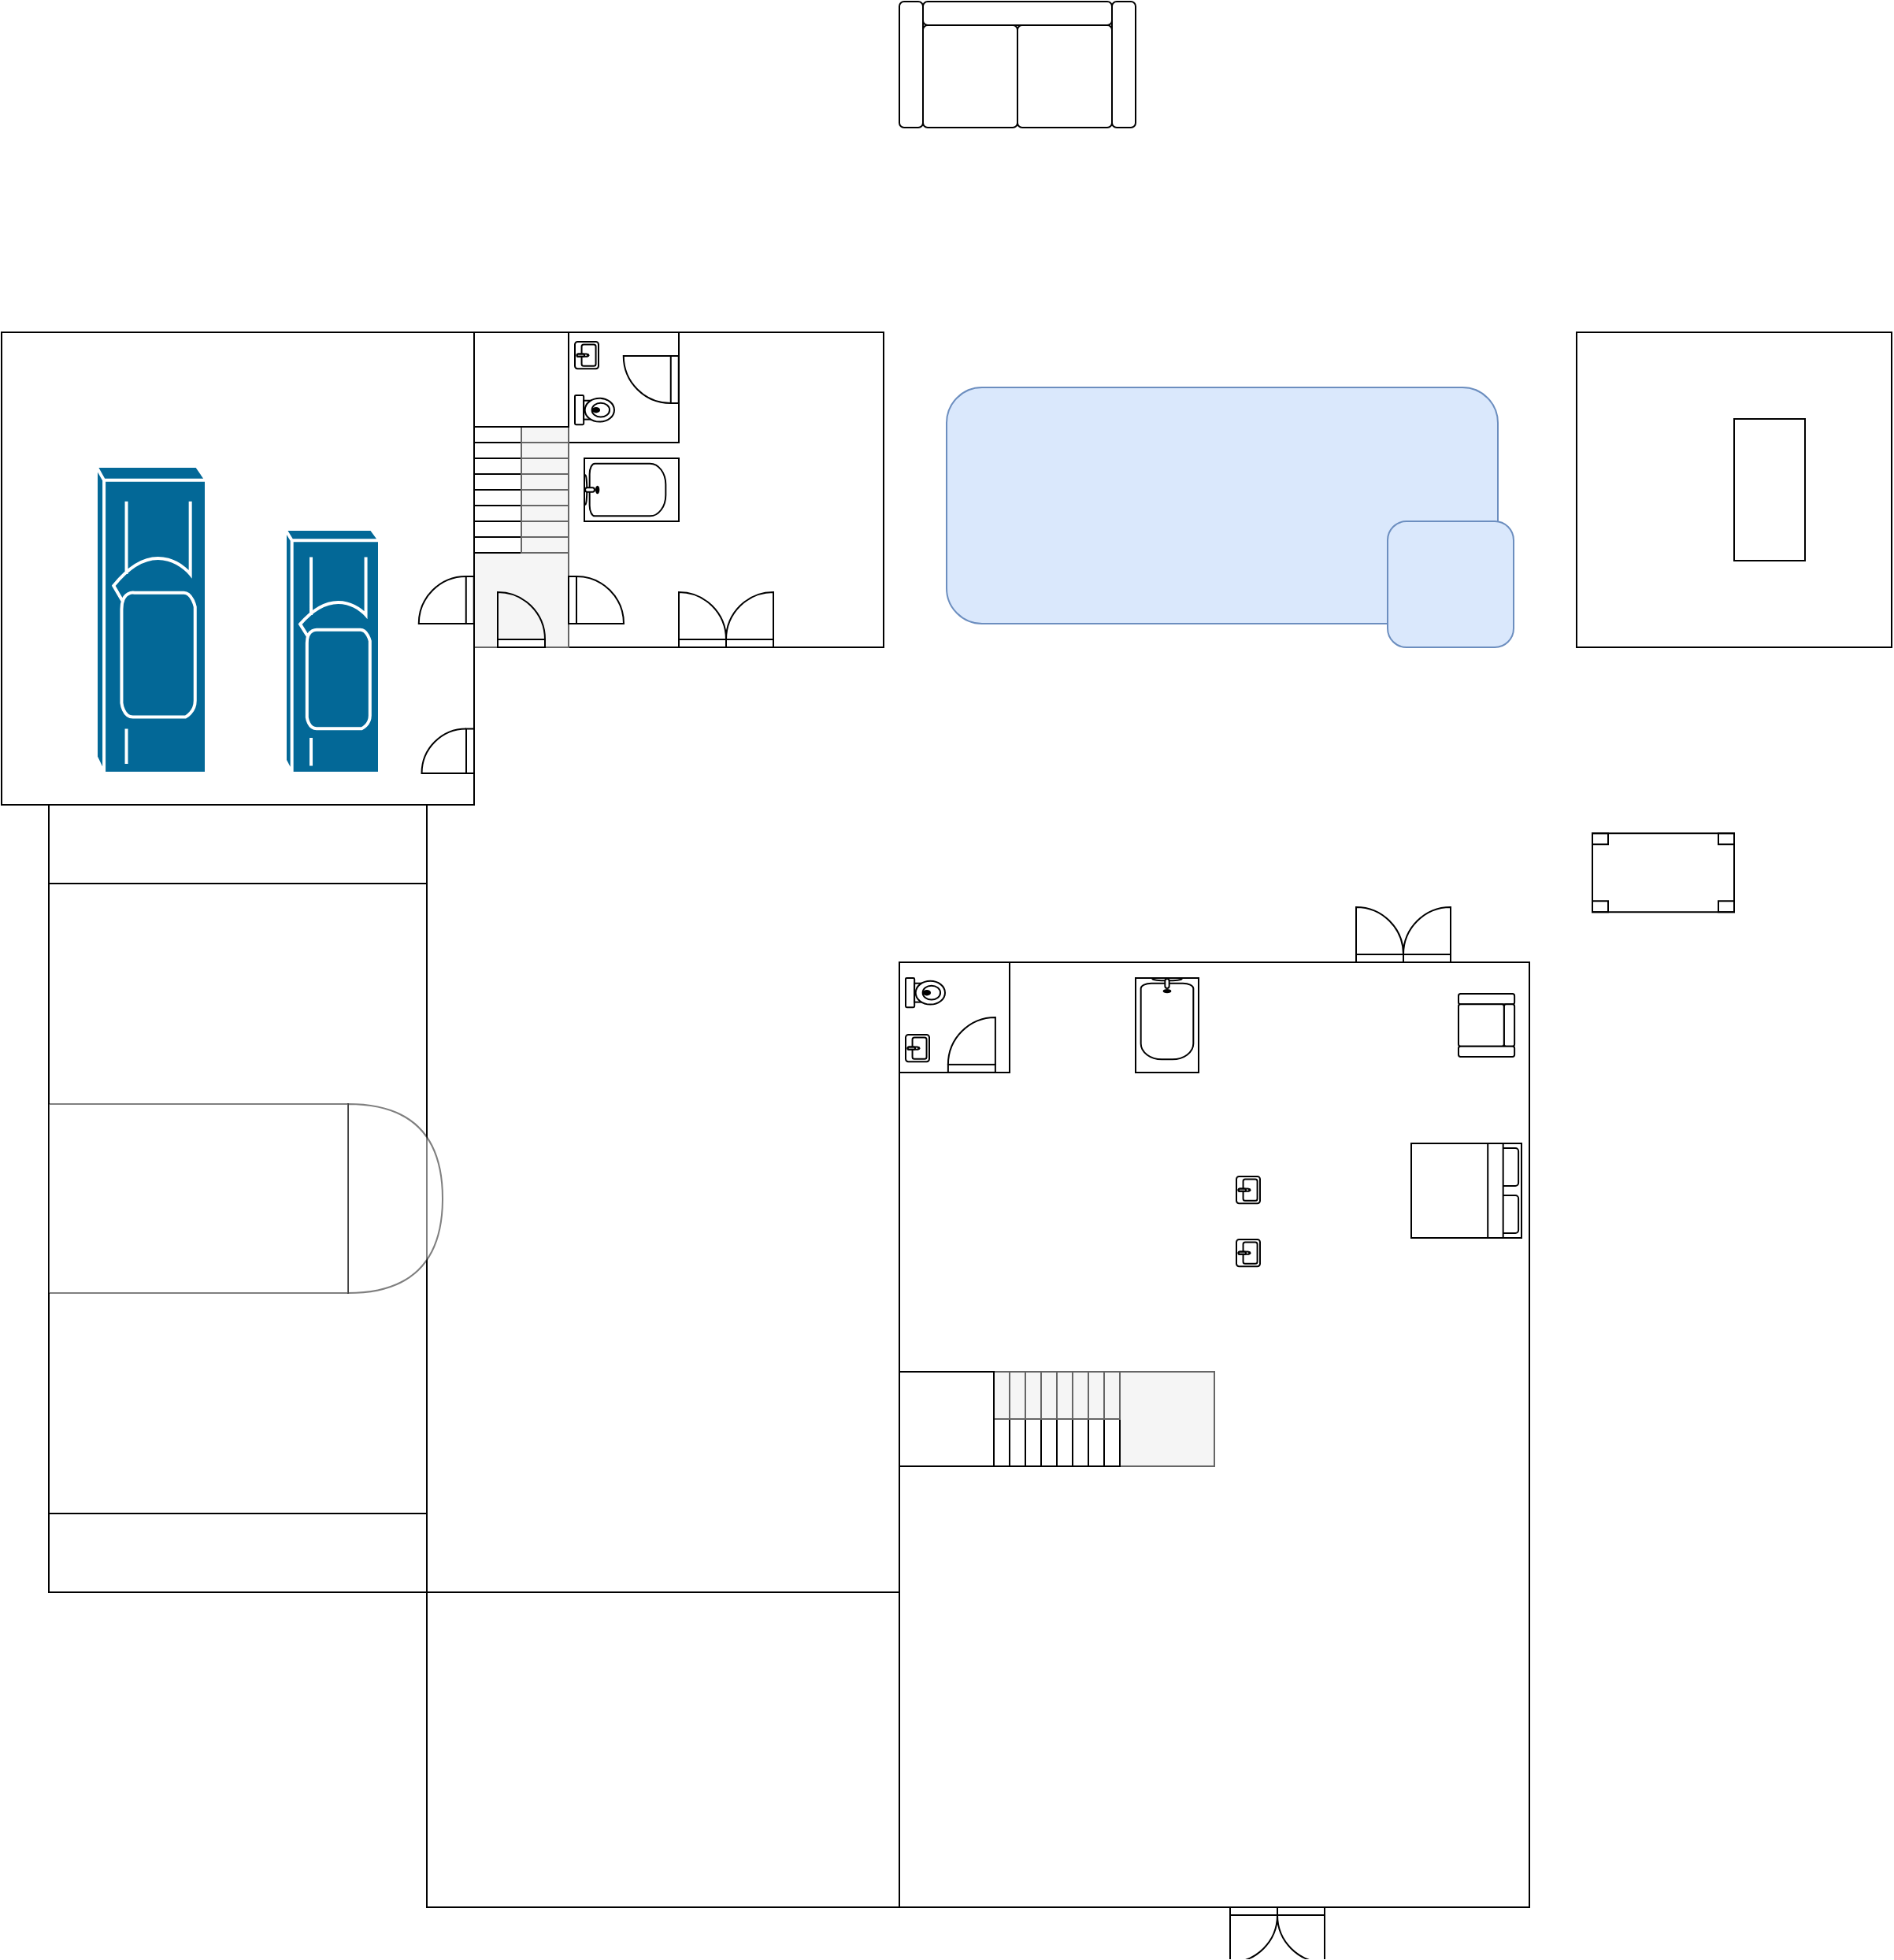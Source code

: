 <mxfile version="20.2.7" type="github">
  <diagram id="_7Dfbz3EUjFL6eM74Pef" name="Page-1">
    <mxGraphModel dx="914" dy="1868" grid="1" gridSize="10" guides="1" tooltips="1" connect="1" arrows="1" fold="1" page="1" pageScale="1" pageWidth="850" pageHeight="1100" math="0" shadow="0">
      <root>
        <mxCell id="0" />
        <mxCell id="1" parent="0" />
        <mxCell id="GfFxDOf_tTCWFlTfAi5V-37" value="" style="rounded=0;whiteSpace=wrap;html=1;" vertex="1" parent="1">
          <mxGeometry x="570" y="400" width="400" height="600" as="geometry" />
        </mxCell>
        <mxCell id="GfFxDOf_tTCWFlTfAi5V-144" value="" style="rounded=0;whiteSpace=wrap;html=1;sketch=0;" vertex="1" parent="1">
          <mxGeometry x="570" y="400" width="70" height="70" as="geometry" />
        </mxCell>
        <mxCell id="GfFxDOf_tTCWFlTfAi5V-13" value="" style="whiteSpace=wrap;html=1;aspect=fixed;" vertex="1" parent="1">
          <mxGeometry x="360" width="200" height="200" as="geometry" />
        </mxCell>
        <mxCell id="GfFxDOf_tTCWFlTfAi5V-88" value="" style="rounded=0;whiteSpace=wrap;html=1;sketch=0;fillColor=#f5f5f5;fontColor=#333333;strokeColor=#666666;" vertex="1" parent="1">
          <mxGeometry x="300" y="140" width="60" height="60" as="geometry" />
        </mxCell>
        <mxCell id="GfFxDOf_tTCWFlTfAi5V-143" value="" style="rounded=0;whiteSpace=wrap;html=1;sketch=0;" vertex="1" parent="1">
          <mxGeometry x="360" width="70" height="70" as="geometry" />
        </mxCell>
        <mxCell id="GfFxDOf_tTCWFlTfAi5V-1" value="" style="shape=process;whiteSpace=wrap;html=1;backgroundOutline=1;direction=south;" vertex="1" parent="1">
          <mxGeometry x="30" y="300" width="240" height="500" as="geometry" />
        </mxCell>
        <mxCell id="GfFxDOf_tTCWFlTfAi5V-4" value="" style="whiteSpace=wrap;html=1;" vertex="1" parent="1">
          <mxGeometry x="270" y="800" width="300" height="200" as="geometry" />
        </mxCell>
        <mxCell id="GfFxDOf_tTCWFlTfAi5V-5" value="" style="whiteSpace=wrap;html=1;aspect=fixed;" vertex="1" parent="1">
          <mxGeometry width="300" height="300" as="geometry" />
        </mxCell>
        <mxCell id="GfFxDOf_tTCWFlTfAi5V-10" value="" style="verticalLabelPosition=bottom;html=1;verticalAlign=top;align=center;shape=mxgraph.floorplan.doorLeft;aspect=fixed;direction=north;flipH=1;" vertex="1" parent="1">
          <mxGeometry x="270" y="251.76" width="30" height="28.24" as="geometry" />
        </mxCell>
        <mxCell id="GfFxDOf_tTCWFlTfAi5V-11" value="" style="shape=mxgraph.cisco.misc.car;html=1;pointerEvents=1;dashed=0;fillColor=#036897;strokeColor=#ffffff;strokeWidth=2;verticalLabelPosition=bottom;verticalAlign=top;align=center;outlineConnect=0;direction=north;" vertex="1" parent="1">
          <mxGeometry x="180" y="125" width="60" height="155" as="geometry" />
        </mxCell>
        <mxCell id="GfFxDOf_tTCWFlTfAi5V-12" value="" style="shape=mxgraph.cisco.misc.car;html=1;pointerEvents=1;dashed=0;fillColor=#036897;strokeColor=#ffffff;strokeWidth=2;verticalLabelPosition=bottom;verticalAlign=top;align=center;outlineConnect=0;direction=north;" vertex="1" parent="1">
          <mxGeometry x="60" y="85" width="70" height="195" as="geometry" />
        </mxCell>
        <mxCell id="GfFxDOf_tTCWFlTfAi5V-29" value="" style="verticalLabelPosition=bottom;html=1;verticalAlign=top;align=center;shape=mxgraph.floorplan.doorRight;aspect=fixed;flipV=1;flipH=1;" vertex="1" parent="1">
          <mxGeometry x="315" y="168.12" width="30" height="31.88" as="geometry" />
        </mxCell>
        <mxCell id="GfFxDOf_tTCWFlTfAi5V-31" value="" style="verticalLabelPosition=bottom;html=1;verticalAlign=top;align=center;shape=mxgraph.floorplan.doorRight;aspect=fixed;flipV=0;direction=south;flipH=1;" vertex="1" parent="1">
          <mxGeometry x="360" y="155" width="31.88" height="30" as="geometry" />
        </mxCell>
        <mxCell id="GfFxDOf_tTCWFlTfAi5V-32" value="" style="verticalLabelPosition=bottom;html=1;verticalAlign=top;align=center;shape=mxgraph.floorplan.doorRight;aspect=fixed;flipV=0;direction=south;flipH=0;" vertex="1" parent="1">
          <mxGeometry x="268" y="155" width="31.88" height="30" as="geometry" />
        </mxCell>
        <mxCell id="GfFxDOf_tTCWFlTfAi5V-34" value="" style="rounded=0;whiteSpace=wrap;html=1;" vertex="1" parent="1">
          <mxGeometry x="1000" width="200" height="200" as="geometry" />
        </mxCell>
        <mxCell id="GfFxDOf_tTCWFlTfAi5V-38" value="" style="group" vertex="1" connectable="0" parent="1">
          <mxGeometry x="600" y="35" width="360" height="165" as="geometry" />
        </mxCell>
        <mxCell id="GfFxDOf_tTCWFlTfAi5V-6" value="" style="rounded=1;whiteSpace=wrap;html=1;fillColor=#dae8fc;strokeColor=#6c8ebf;" vertex="1" parent="GfFxDOf_tTCWFlTfAi5V-38">
          <mxGeometry width="350" height="150" as="geometry" />
        </mxCell>
        <mxCell id="GfFxDOf_tTCWFlTfAi5V-7" value="" style="rounded=1;whiteSpace=wrap;html=1;fillColor=#dae8fc;strokeColor=#6c8ebf;" vertex="1" parent="GfFxDOf_tTCWFlTfAi5V-38">
          <mxGeometry x="280" y="85" width="80" height="80" as="geometry" />
        </mxCell>
        <mxCell id="GfFxDOf_tTCWFlTfAi5V-50" value="" style="shape=or;whiteSpace=wrap;html=1;sketch=0;opacity=50;" vertex="1" parent="1">
          <mxGeometry x="220" y="490" width="60" height="120" as="geometry" />
        </mxCell>
        <mxCell id="GfFxDOf_tTCWFlTfAi5V-51" value="" style="rounded=0;whiteSpace=wrap;html=1;sketch=0;opacity=50;" vertex="1" parent="1">
          <mxGeometry x="30" y="490" width="190" height="120" as="geometry" />
        </mxCell>
        <mxCell id="GfFxDOf_tTCWFlTfAi5V-53" value="" style="shape=image;html=1;verticalAlign=top;verticalLabelPosition=bottom;labelBackgroundColor=#ffffff;imageAspect=0;aspect=fixed;image=https://cdn1.iconfinder.com/data/icons/hawcons/32/700390-icon-20-basketball-hoop-128.png;sketch=0;direction=north;" vertex="1" parent="1">
          <mxGeometry y="515" width="70" height="70" as="geometry" />
        </mxCell>
        <mxCell id="GfFxDOf_tTCWFlTfAi5V-67" value="" style="rounded=0;whiteSpace=wrap;html=1;sketch=0;" vertex="1" parent="1">
          <mxGeometry x="300" y="130" width="30" height="10" as="geometry" />
        </mxCell>
        <mxCell id="GfFxDOf_tTCWFlTfAi5V-68" value="" style="rounded=0;whiteSpace=wrap;html=1;sketch=0;" vertex="1" parent="1">
          <mxGeometry x="300" y="120" width="30" height="10" as="geometry" />
        </mxCell>
        <mxCell id="GfFxDOf_tTCWFlTfAi5V-69" value="" style="rounded=0;whiteSpace=wrap;html=1;sketch=0;" vertex="1" parent="1">
          <mxGeometry x="300" y="110" width="30" height="10" as="geometry" />
        </mxCell>
        <mxCell id="GfFxDOf_tTCWFlTfAi5V-70" value="" style="rounded=0;whiteSpace=wrap;html=1;sketch=0;" vertex="1" parent="1">
          <mxGeometry x="300" y="100" width="30" height="10" as="geometry" />
        </mxCell>
        <mxCell id="GfFxDOf_tTCWFlTfAi5V-71" value="" style="rounded=0;whiteSpace=wrap;html=1;sketch=0;" vertex="1" parent="1">
          <mxGeometry x="300" y="90" width="30" height="10" as="geometry" />
        </mxCell>
        <mxCell id="GfFxDOf_tTCWFlTfAi5V-72" value="" style="rounded=0;whiteSpace=wrap;html=1;sketch=0;" vertex="1" parent="1">
          <mxGeometry x="300" y="80" width="30" height="10" as="geometry" />
        </mxCell>
        <mxCell id="GfFxDOf_tTCWFlTfAi5V-73" value="" style="rounded=0;whiteSpace=wrap;html=1;sketch=0;" vertex="1" parent="1">
          <mxGeometry x="300" y="70" width="30" height="10" as="geometry" />
        </mxCell>
        <mxCell id="GfFxDOf_tTCWFlTfAi5V-74" value="" style="rounded=0;whiteSpace=wrap;html=1;sketch=0;" vertex="1" parent="1">
          <mxGeometry x="300" y="60" width="30" height="10" as="geometry" />
        </mxCell>
        <mxCell id="GfFxDOf_tTCWFlTfAi5V-75" value="" style="rounded=0;whiteSpace=wrap;html=1;sketch=0;fillColor=#f5f5f5;fontColor=#333333;strokeColor=#666666;" vertex="1" parent="1">
          <mxGeometry x="330" y="130" width="30" height="10" as="geometry" />
        </mxCell>
        <mxCell id="GfFxDOf_tTCWFlTfAi5V-76" value="" style="rounded=0;whiteSpace=wrap;html=1;sketch=0;fillColor=#f5f5f5;fontColor=#333333;strokeColor=#666666;" vertex="1" parent="1">
          <mxGeometry x="330" y="120" width="30" height="10" as="geometry" />
        </mxCell>
        <mxCell id="GfFxDOf_tTCWFlTfAi5V-77" value="" style="rounded=0;whiteSpace=wrap;html=1;sketch=0;fillColor=#f5f5f5;fontColor=#333333;strokeColor=#666666;" vertex="1" parent="1">
          <mxGeometry x="330" y="110" width="30" height="10" as="geometry" />
        </mxCell>
        <mxCell id="GfFxDOf_tTCWFlTfAi5V-78" value="" style="rounded=0;whiteSpace=wrap;html=1;sketch=0;fillColor=#f5f5f5;fontColor=#333333;strokeColor=#666666;" vertex="1" parent="1">
          <mxGeometry x="330" y="100" width="30" height="10" as="geometry" />
        </mxCell>
        <mxCell id="GfFxDOf_tTCWFlTfAi5V-79" value="" style="rounded=0;whiteSpace=wrap;html=1;sketch=0;fillColor=#f5f5f5;fontColor=#333333;strokeColor=#666666;" vertex="1" parent="1">
          <mxGeometry x="330" y="90" width="30" height="10" as="geometry" />
        </mxCell>
        <mxCell id="GfFxDOf_tTCWFlTfAi5V-80" value="" style="rounded=0;whiteSpace=wrap;html=1;sketch=0;fillColor=#f5f5f5;fontColor=#333333;strokeColor=#666666;" vertex="1" parent="1">
          <mxGeometry x="330" y="80" width="30" height="10" as="geometry" />
        </mxCell>
        <mxCell id="GfFxDOf_tTCWFlTfAi5V-81" value="" style="rounded=0;whiteSpace=wrap;html=1;sketch=0;fillColor=#f5f5f5;fontColor=#333333;strokeColor=#666666;" vertex="1" parent="1">
          <mxGeometry x="330" y="70" width="30" height="10" as="geometry" />
        </mxCell>
        <mxCell id="GfFxDOf_tTCWFlTfAi5V-82" value="" style="rounded=0;whiteSpace=wrap;html=1;sketch=0;fillColor=#f5f5f5;fontColor=#333333;strokeColor=#666666;" vertex="1" parent="1">
          <mxGeometry x="330" y="60" width="30" height="10" as="geometry" />
        </mxCell>
        <mxCell id="GfFxDOf_tTCWFlTfAi5V-83" value="" style="rounded=0;whiteSpace=wrap;html=1;sketch=0;" vertex="1" parent="1">
          <mxGeometry x="300" width="60" height="60" as="geometry" />
        </mxCell>
        <mxCell id="GfFxDOf_tTCWFlTfAi5V-84" value="" style="verticalLabelPosition=bottom;html=1;verticalAlign=top;align=center;shape=mxgraph.floorplan.sink_2;sketch=0;aspect=fixed;direction=north;flipV=1;" vertex="1" parent="1">
          <mxGeometry x="364" y="6" width="15" height="17.14" as="geometry" />
        </mxCell>
        <mxCell id="GfFxDOf_tTCWFlTfAi5V-85" value="" style="verticalLabelPosition=bottom;html=1;verticalAlign=top;align=center;shape=mxgraph.floorplan.bathtub;sketch=0;direction=south;" vertex="1" parent="1">
          <mxGeometry x="720" y="410" width="40" height="60" as="geometry" />
        </mxCell>
        <mxCell id="GfFxDOf_tTCWFlTfAi5V-86" value="" style="verticalLabelPosition=bottom;html=1;verticalAlign=top;align=center;shape=mxgraph.floorplan.toilet;sketch=0;aspect=fixed;direction=north;" vertex="1" parent="1">
          <mxGeometry x="364" y="40" width="25" height="18.66" as="geometry" />
        </mxCell>
        <mxCell id="GfFxDOf_tTCWFlTfAi5V-87" value="" style="verticalLabelPosition=bottom;html=1;verticalAlign=top;align=center;shape=mxgraph.floorplan.bed_double;sketch=0;direction=south;" vertex="1" parent="1">
          <mxGeometry x="895" y="515" width="70" height="60" as="geometry" />
        </mxCell>
        <mxCell id="GfFxDOf_tTCWFlTfAi5V-90" value="" style="verticalLabelPosition=bottom;html=1;verticalAlign=top;align=center;shape=mxgraph.floorplan.doorDouble;aspect=fixed;sketch=0;flipV=1;" vertex="1" parent="1">
          <mxGeometry x="860" y="368.12" width="60" height="31.88" as="geometry" />
        </mxCell>
        <mxCell id="GfFxDOf_tTCWFlTfAi5V-93" value="" style="verticalLabelPosition=bottom;html=1;verticalAlign=top;align=center;shape=mxgraph.floorplan.doorDouble;aspect=fixed;sketch=0;flipV=0;flipH=0;" vertex="1" parent="1">
          <mxGeometry x="780" y="1000" width="60" height="31.88" as="geometry" />
        </mxCell>
        <mxCell id="GfFxDOf_tTCWFlTfAi5V-94" value="" style="verticalLabelPosition=bottom;html=1;verticalAlign=top;align=center;shape=mxgraph.floorplan.sofa;sketch=0;aspect=fixed;direction=south;" vertex="1" parent="1">
          <mxGeometry x="925" y="420" width="35.56" height="40" as="geometry" />
        </mxCell>
        <mxCell id="GfFxDOf_tTCWFlTfAi5V-95" value="" style="verticalLabelPosition=bottom;html=1;verticalAlign=top;align=center;shape=mxgraph.floorplan.couch;sketch=0;" vertex="1" parent="1">
          <mxGeometry x="570" y="-210" width="150" height="80" as="geometry" />
        </mxCell>
        <mxCell id="GfFxDOf_tTCWFlTfAi5V-97" value="" style="verticalLabelPosition=bottom;html=1;verticalAlign=top;align=center;shape=mxgraph.floorplan.doorRight;aspect=fixed;flipV=1;direction=south;flipH=0;" vertex="1" parent="1">
          <mxGeometry x="398" y="15" width="31.88" height="30" as="geometry" />
        </mxCell>
        <mxCell id="GfFxDOf_tTCWFlTfAi5V-98" value="" style="verticalLabelPosition=bottom;html=1;verticalAlign=top;align=center;shape=mxgraph.floorplan.table;sketch=0;" vertex="1" parent="1">
          <mxGeometry x="1010" y="318.12" width="90" height="50" as="geometry" />
        </mxCell>
        <mxCell id="GfFxDOf_tTCWFlTfAi5V-99" value="" style="rounded=0;whiteSpace=wrap;html=1;sketch=0;" vertex="1" parent="1">
          <mxGeometry x="1100" y="55" width="45" height="90" as="geometry" />
        </mxCell>
        <mxCell id="GfFxDOf_tTCWFlTfAi5V-100" value="" style="verticalLabelPosition=bottom;html=1;verticalAlign=top;align=center;shape=mxgraph.floorplan.toilet;sketch=0;aspect=fixed;direction=north;" vertex="1" parent="1">
          <mxGeometry x="574" y="410" width="25" height="18.66" as="geometry" />
        </mxCell>
        <mxCell id="GfFxDOf_tTCWFlTfAi5V-101" value="" style="verticalLabelPosition=bottom;html=1;verticalAlign=top;align=center;shape=mxgraph.floorplan.sink_2;sketch=0;aspect=fixed;direction=north;flipV=1;" vertex="1" parent="1">
          <mxGeometry x="574" y="446" width="15" height="17.14" as="geometry" />
        </mxCell>
        <mxCell id="GfFxDOf_tTCWFlTfAi5V-102" value="" style="verticalLabelPosition=bottom;html=1;verticalAlign=top;align=center;shape=mxgraph.floorplan.doorRight;aspect=fixed;flipV=0;direction=west;flipH=1;" vertex="1" parent="1">
          <mxGeometry x="600.94" y="438.06" width="30" height="31.88" as="geometry" />
        </mxCell>
        <mxCell id="GfFxDOf_tTCWFlTfAi5V-103" value="" style="verticalLabelPosition=bottom;html=1;verticalAlign=top;align=center;shape=mxgraph.floorplan.sink_2;sketch=0;aspect=fixed;direction=north;flipV=1;" vertex="1" parent="1">
          <mxGeometry x="784" y="536" width="15" height="17.14" as="geometry" />
        </mxCell>
        <mxCell id="GfFxDOf_tTCWFlTfAi5V-104" value="" style="verticalLabelPosition=bottom;html=1;verticalAlign=top;align=center;shape=mxgraph.floorplan.sink_2;sketch=0;aspect=fixed;direction=north;flipV=1;" vertex="1" parent="1">
          <mxGeometry x="784" y="576" width="15" height="17.14" as="geometry" />
        </mxCell>
        <mxCell id="GfFxDOf_tTCWFlTfAi5V-145" value="" style="verticalLabelPosition=bottom;html=1;verticalAlign=top;align=center;shape=mxgraph.floorplan.doorDouble;aspect=fixed;sketch=0;flipV=1;" vertex="1" parent="1">
          <mxGeometry x="430" y="168.12" width="60" height="31.88" as="geometry" />
        </mxCell>
        <mxCell id="GfFxDOf_tTCWFlTfAi5V-146" value="" style="verticalLabelPosition=bottom;html=1;verticalAlign=top;align=center;shape=mxgraph.floorplan.bathtub;sketch=0;direction=east;" vertex="1" parent="1">
          <mxGeometry x="370" y="80" width="60" height="40" as="geometry" />
        </mxCell>
        <mxCell id="GfFxDOf_tTCWFlTfAi5V-123" value="" style="rounded=0;whiteSpace=wrap;html=1;sketch=0;fillColor=#f5f5f5;fontColor=#333333;strokeColor=#666666;direction=south;" vertex="1" parent="1">
          <mxGeometry x="710" y="660" width="60" height="60" as="geometry" />
        </mxCell>
        <mxCell id="GfFxDOf_tTCWFlTfAi5V-124" value="" style="rounded=0;whiteSpace=wrap;html=1;sketch=0;direction=south;" vertex="1" parent="1">
          <mxGeometry x="700" y="690" width="10" height="30" as="geometry" />
        </mxCell>
        <mxCell id="GfFxDOf_tTCWFlTfAi5V-125" value="" style="rounded=0;whiteSpace=wrap;html=1;sketch=0;direction=south;" vertex="1" parent="1">
          <mxGeometry x="690" y="690" width="10" height="30" as="geometry" />
        </mxCell>
        <mxCell id="GfFxDOf_tTCWFlTfAi5V-126" value="" style="rounded=0;whiteSpace=wrap;html=1;sketch=0;direction=south;" vertex="1" parent="1">
          <mxGeometry x="680" y="690" width="10" height="30" as="geometry" />
        </mxCell>
        <mxCell id="GfFxDOf_tTCWFlTfAi5V-127" value="" style="rounded=0;whiteSpace=wrap;html=1;sketch=0;direction=south;" vertex="1" parent="1">
          <mxGeometry x="670" y="690" width="10" height="30" as="geometry" />
        </mxCell>
        <mxCell id="GfFxDOf_tTCWFlTfAi5V-128" value="" style="rounded=0;whiteSpace=wrap;html=1;sketch=0;direction=south;" vertex="1" parent="1">
          <mxGeometry x="660" y="690" width="10" height="30" as="geometry" />
        </mxCell>
        <mxCell id="GfFxDOf_tTCWFlTfAi5V-129" value="" style="rounded=0;whiteSpace=wrap;html=1;sketch=0;direction=south;" vertex="1" parent="1">
          <mxGeometry x="650" y="690" width="10" height="30" as="geometry" />
        </mxCell>
        <mxCell id="GfFxDOf_tTCWFlTfAi5V-130" value="" style="rounded=0;whiteSpace=wrap;html=1;sketch=0;direction=south;" vertex="1" parent="1">
          <mxGeometry x="640" y="690" width="10" height="30" as="geometry" />
        </mxCell>
        <mxCell id="GfFxDOf_tTCWFlTfAi5V-131" value="" style="rounded=0;whiteSpace=wrap;html=1;sketch=0;direction=south;" vertex="1" parent="1">
          <mxGeometry x="630" y="690" width="10" height="30" as="geometry" />
        </mxCell>
        <mxCell id="GfFxDOf_tTCWFlTfAi5V-132" value="" style="rounded=0;whiteSpace=wrap;html=1;sketch=0;fillColor=#f5f5f5;fontColor=#333333;strokeColor=#666666;direction=south;" vertex="1" parent="1">
          <mxGeometry x="700" y="660" width="10" height="30" as="geometry" />
        </mxCell>
        <mxCell id="GfFxDOf_tTCWFlTfAi5V-133" value="" style="rounded=0;whiteSpace=wrap;html=1;sketch=0;fillColor=#f5f5f5;fontColor=#333333;strokeColor=#666666;direction=south;" vertex="1" parent="1">
          <mxGeometry x="690" y="660" width="10" height="30" as="geometry" />
        </mxCell>
        <mxCell id="GfFxDOf_tTCWFlTfAi5V-134" value="" style="rounded=0;whiteSpace=wrap;html=1;sketch=0;fillColor=#f5f5f5;fontColor=#333333;strokeColor=#666666;direction=south;" vertex="1" parent="1">
          <mxGeometry x="680" y="660" width="10" height="30" as="geometry" />
        </mxCell>
        <mxCell id="GfFxDOf_tTCWFlTfAi5V-135" value="" style="rounded=0;whiteSpace=wrap;html=1;sketch=0;fillColor=#f5f5f5;fontColor=#333333;strokeColor=#666666;direction=south;" vertex="1" parent="1">
          <mxGeometry x="670" y="660" width="10" height="30" as="geometry" />
        </mxCell>
        <mxCell id="GfFxDOf_tTCWFlTfAi5V-136" value="" style="rounded=0;whiteSpace=wrap;html=1;sketch=0;fillColor=#f5f5f5;fontColor=#333333;strokeColor=#666666;direction=south;" vertex="1" parent="1">
          <mxGeometry x="660" y="660" width="10" height="30" as="geometry" />
        </mxCell>
        <mxCell id="GfFxDOf_tTCWFlTfAi5V-137" value="" style="rounded=0;whiteSpace=wrap;html=1;sketch=0;fillColor=#f5f5f5;fontColor=#333333;strokeColor=#666666;direction=south;" vertex="1" parent="1">
          <mxGeometry x="650" y="660" width="10" height="30" as="geometry" />
        </mxCell>
        <mxCell id="GfFxDOf_tTCWFlTfAi5V-138" value="" style="rounded=0;whiteSpace=wrap;html=1;sketch=0;fillColor=#f5f5f5;fontColor=#333333;strokeColor=#666666;direction=south;" vertex="1" parent="1">
          <mxGeometry x="640" y="660" width="10" height="30" as="geometry" />
        </mxCell>
        <mxCell id="GfFxDOf_tTCWFlTfAi5V-139" value="" style="rounded=0;whiteSpace=wrap;html=1;sketch=0;fillColor=#f5f5f5;fontColor=#333333;strokeColor=#666666;direction=south;" vertex="1" parent="1">
          <mxGeometry x="630" y="660" width="10" height="30" as="geometry" />
        </mxCell>
        <mxCell id="GfFxDOf_tTCWFlTfAi5V-140" value="" style="rounded=0;whiteSpace=wrap;html=1;sketch=0;direction=south;" vertex="1" parent="1">
          <mxGeometry x="570" y="660" width="60" height="60" as="geometry" />
        </mxCell>
      </root>
    </mxGraphModel>
  </diagram>
</mxfile>
